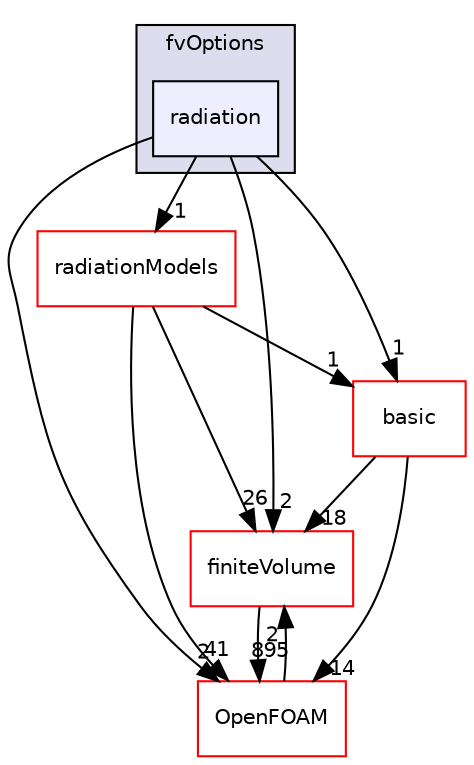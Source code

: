 digraph "src/thermophysicalModels/radiation/fvOptions/radiation" {
  bgcolor=transparent;
  compound=true
  node [ fontsize="10", fontname="Helvetica"];
  edge [ labelfontsize="10", labelfontname="Helvetica"];
  subgraph clusterdir_f00adc80fc37f2056880ee24b13d5397 {
    graph [ bgcolor="#ddddee", pencolor="black", label="fvOptions" fontname="Helvetica", fontsize="10", URL="dir_f00adc80fc37f2056880ee24b13d5397.html"]
  dir_b4efe5c16ddb6b59c7711be2fff5023e [shape=box, label="radiation", style="filled", fillcolor="#eeeeff", pencolor="black", URL="dir_b4efe5c16ddb6b59c7711be2fff5023e.html"];
  }
  dir_9bd15774b555cf7259a6fa18f99fe99b [shape=box label="finiteVolume" color="red" URL="dir_9bd15774b555cf7259a6fa18f99fe99b.html"];
  dir_23cbc874b5ea49089939faa93b6f03ce [shape=box label="radiationModels" color="red" URL="dir_23cbc874b5ea49089939faa93b6f03ce.html"];
  dir_c5473ff19b20e6ec4dfe5c310b3778a8 [shape=box label="OpenFOAM" color="red" URL="dir_c5473ff19b20e6ec4dfe5c310b3778a8.html"];
  dir_38cb9973e0eaf6834e10b18bff965c4b [shape=box label="basic" color="red" URL="dir_38cb9973e0eaf6834e10b18bff965c4b.html"];
  dir_9bd15774b555cf7259a6fa18f99fe99b->dir_c5473ff19b20e6ec4dfe5c310b3778a8 [headlabel="895", labeldistance=1.5 headhref="dir_000814_002151.html"];
  dir_b4efe5c16ddb6b59c7711be2fff5023e->dir_9bd15774b555cf7259a6fa18f99fe99b [headlabel="2", labeldistance=1.5 headhref="dir_003730_000814.html"];
  dir_b4efe5c16ddb6b59c7711be2fff5023e->dir_23cbc874b5ea49089939faa93b6f03ce [headlabel="1", labeldistance=1.5 headhref="dir_003730_003453.html"];
  dir_b4efe5c16ddb6b59c7711be2fff5023e->dir_c5473ff19b20e6ec4dfe5c310b3778a8 [headlabel="2", labeldistance=1.5 headhref="dir_003730_002151.html"];
  dir_b4efe5c16ddb6b59c7711be2fff5023e->dir_38cb9973e0eaf6834e10b18bff965c4b [headlabel="1", labeldistance=1.5 headhref="dir_003730_003668.html"];
  dir_23cbc874b5ea49089939faa93b6f03ce->dir_9bd15774b555cf7259a6fa18f99fe99b [headlabel="26", labeldistance=1.5 headhref="dir_003453_000814.html"];
  dir_23cbc874b5ea49089939faa93b6f03ce->dir_c5473ff19b20e6ec4dfe5c310b3778a8 [headlabel="41", labeldistance=1.5 headhref="dir_003453_002151.html"];
  dir_23cbc874b5ea49089939faa93b6f03ce->dir_38cb9973e0eaf6834e10b18bff965c4b [headlabel="1", labeldistance=1.5 headhref="dir_003453_003668.html"];
  dir_c5473ff19b20e6ec4dfe5c310b3778a8->dir_9bd15774b555cf7259a6fa18f99fe99b [headlabel="2", labeldistance=1.5 headhref="dir_002151_000814.html"];
  dir_38cb9973e0eaf6834e10b18bff965c4b->dir_9bd15774b555cf7259a6fa18f99fe99b [headlabel="18", labeldistance=1.5 headhref="dir_003668_000814.html"];
  dir_38cb9973e0eaf6834e10b18bff965c4b->dir_c5473ff19b20e6ec4dfe5c310b3778a8 [headlabel="14", labeldistance=1.5 headhref="dir_003668_002151.html"];
}
